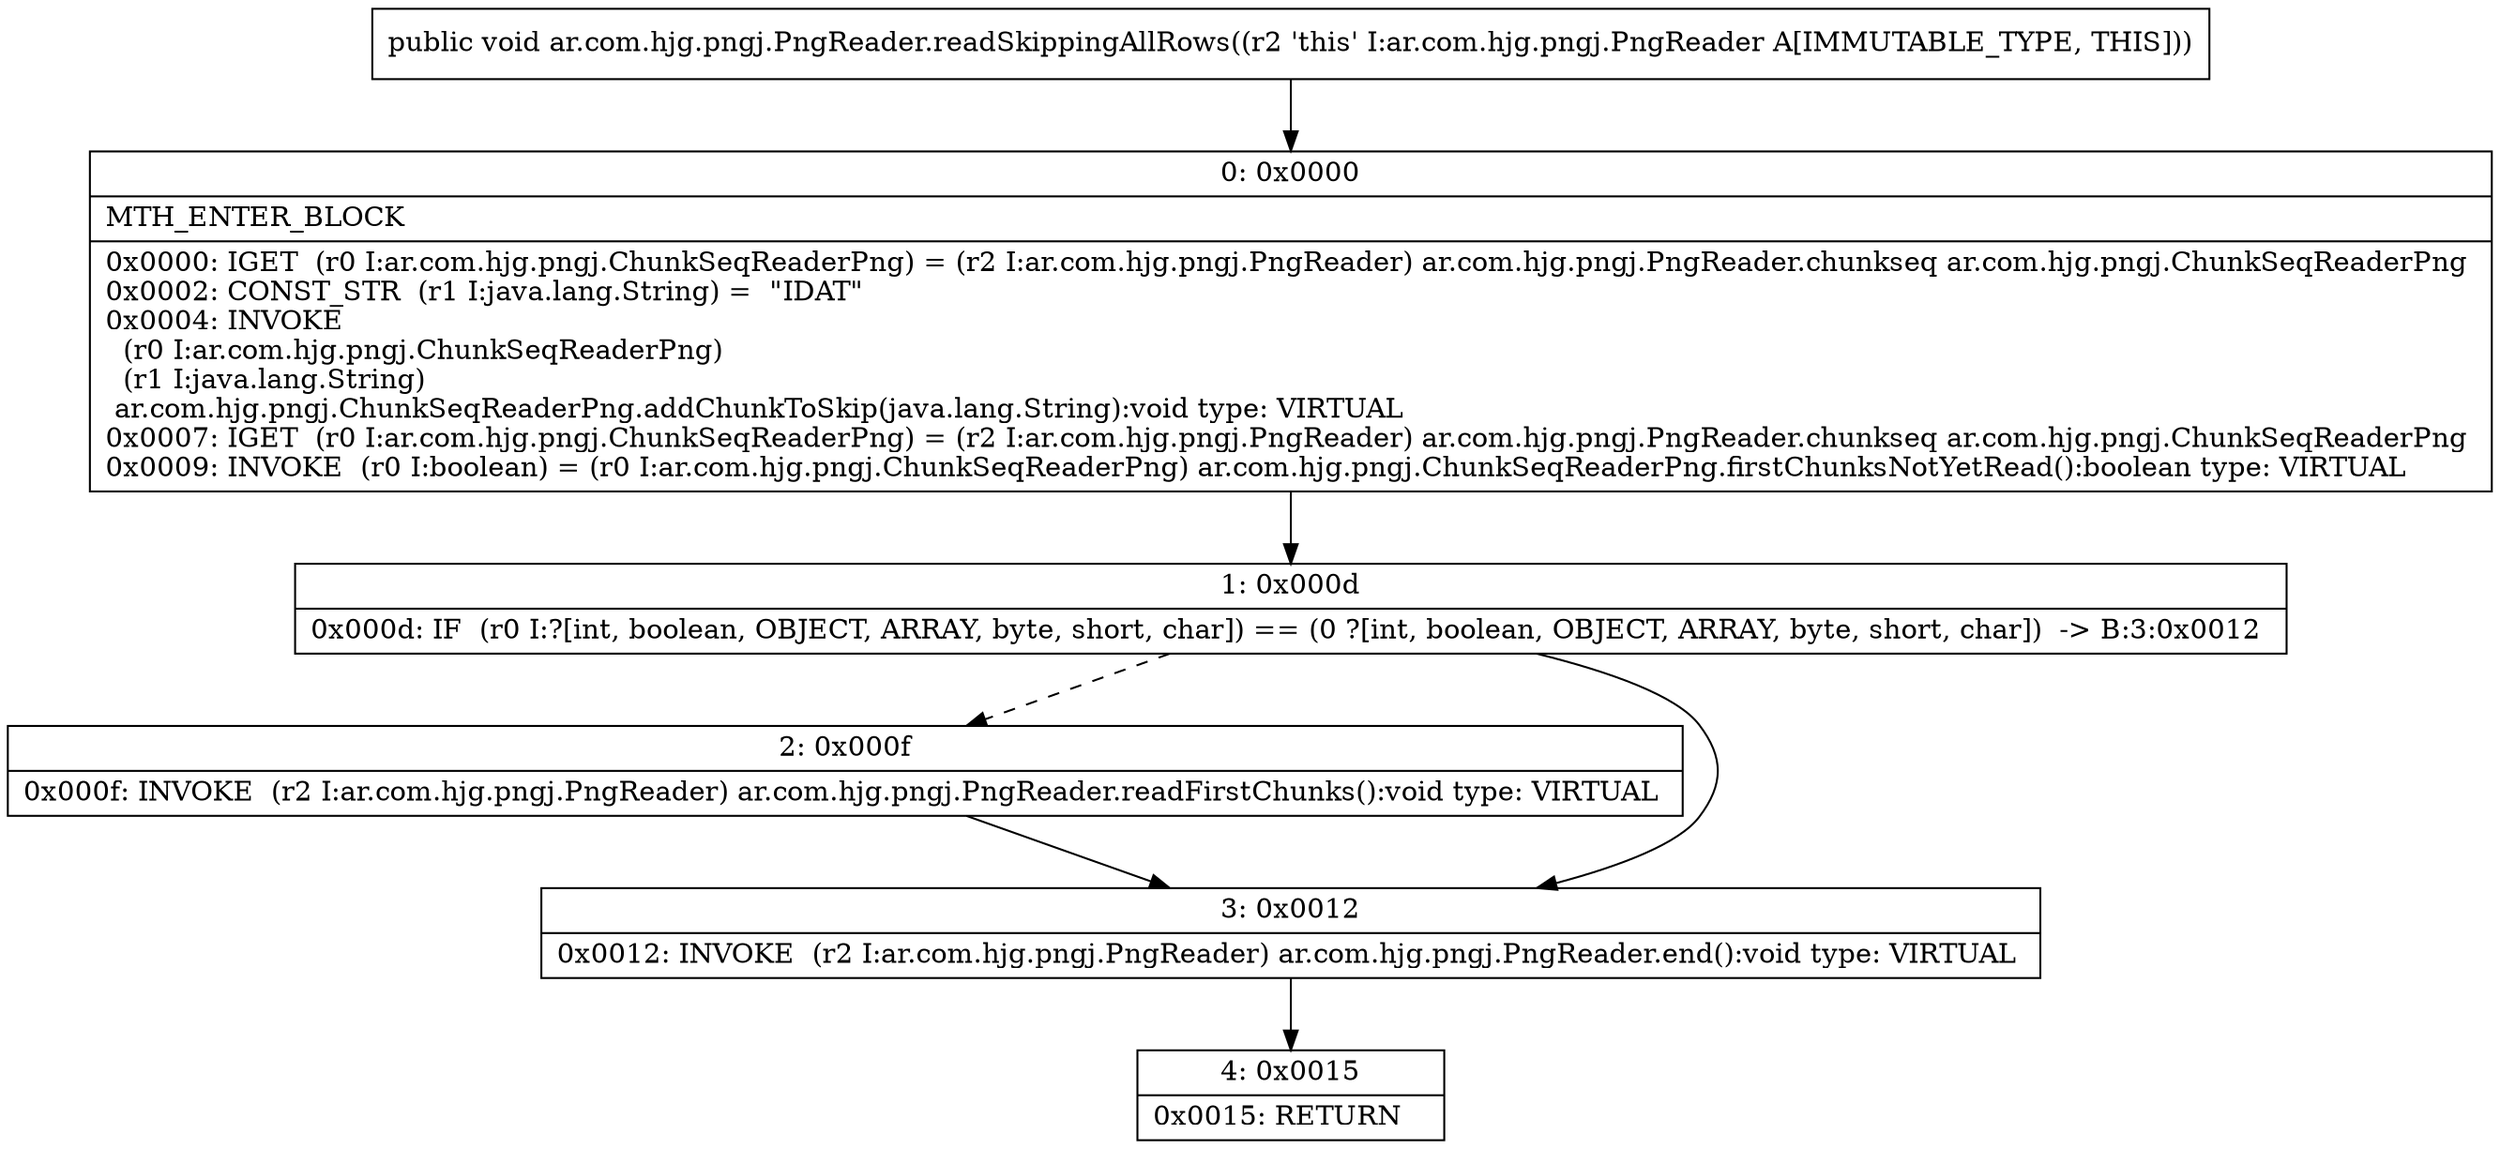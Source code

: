 digraph "CFG forar.com.hjg.pngj.PngReader.readSkippingAllRows()V" {
Node_0 [shape=record,label="{0\:\ 0x0000|MTH_ENTER_BLOCK\l|0x0000: IGET  (r0 I:ar.com.hjg.pngj.ChunkSeqReaderPng) = (r2 I:ar.com.hjg.pngj.PngReader) ar.com.hjg.pngj.PngReader.chunkseq ar.com.hjg.pngj.ChunkSeqReaderPng \l0x0002: CONST_STR  (r1 I:java.lang.String) =  \"IDAT\" \l0x0004: INVOKE  \l  (r0 I:ar.com.hjg.pngj.ChunkSeqReaderPng)\l  (r1 I:java.lang.String)\l ar.com.hjg.pngj.ChunkSeqReaderPng.addChunkToSkip(java.lang.String):void type: VIRTUAL \l0x0007: IGET  (r0 I:ar.com.hjg.pngj.ChunkSeqReaderPng) = (r2 I:ar.com.hjg.pngj.PngReader) ar.com.hjg.pngj.PngReader.chunkseq ar.com.hjg.pngj.ChunkSeqReaderPng \l0x0009: INVOKE  (r0 I:boolean) = (r0 I:ar.com.hjg.pngj.ChunkSeqReaderPng) ar.com.hjg.pngj.ChunkSeqReaderPng.firstChunksNotYetRead():boolean type: VIRTUAL \l}"];
Node_1 [shape=record,label="{1\:\ 0x000d|0x000d: IF  (r0 I:?[int, boolean, OBJECT, ARRAY, byte, short, char]) == (0 ?[int, boolean, OBJECT, ARRAY, byte, short, char])  \-\> B:3:0x0012 \l}"];
Node_2 [shape=record,label="{2\:\ 0x000f|0x000f: INVOKE  (r2 I:ar.com.hjg.pngj.PngReader) ar.com.hjg.pngj.PngReader.readFirstChunks():void type: VIRTUAL \l}"];
Node_3 [shape=record,label="{3\:\ 0x0012|0x0012: INVOKE  (r2 I:ar.com.hjg.pngj.PngReader) ar.com.hjg.pngj.PngReader.end():void type: VIRTUAL \l}"];
Node_4 [shape=record,label="{4\:\ 0x0015|0x0015: RETURN   \l}"];
MethodNode[shape=record,label="{public void ar.com.hjg.pngj.PngReader.readSkippingAllRows((r2 'this' I:ar.com.hjg.pngj.PngReader A[IMMUTABLE_TYPE, THIS])) }"];
MethodNode -> Node_0;
Node_0 -> Node_1;
Node_1 -> Node_2[style=dashed];
Node_1 -> Node_3;
Node_2 -> Node_3;
Node_3 -> Node_4;
}

